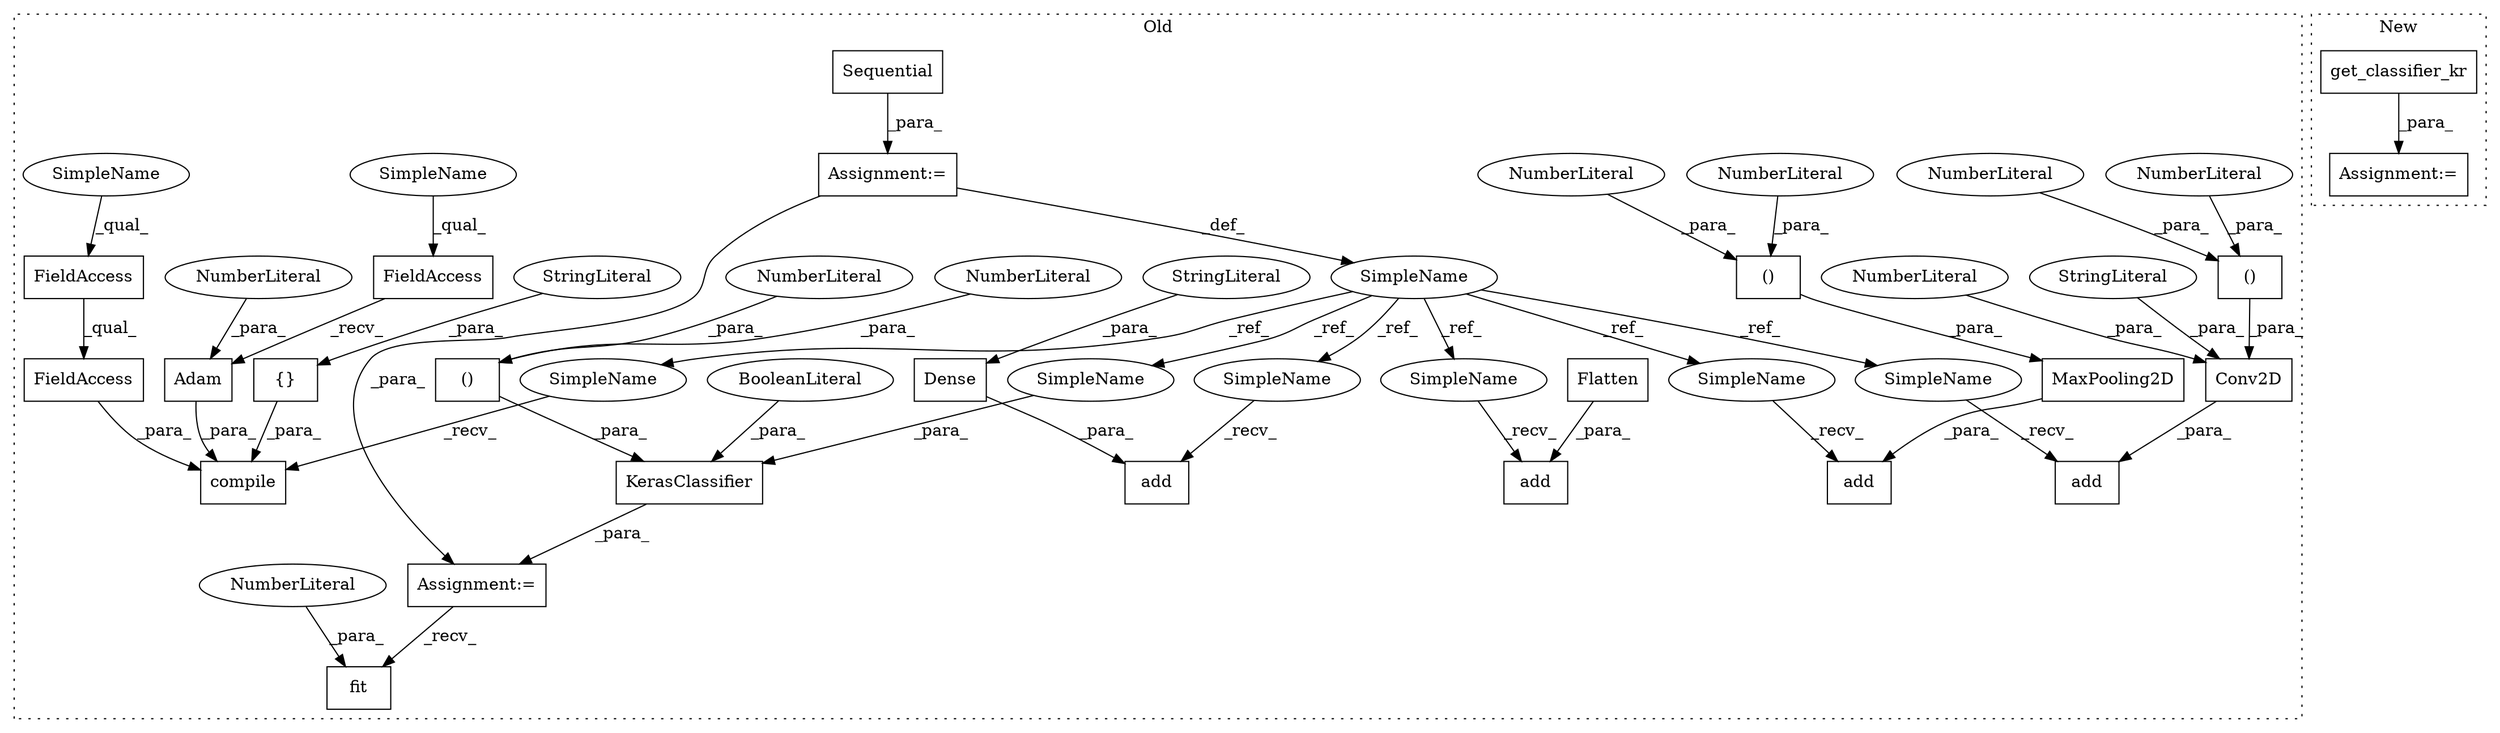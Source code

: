 digraph G {
subgraph cluster0 {
1 [label="add" a="32" s="4097,4177" l="4,1" shape="box"];
3 [label="()" a="106" s="4115" l="15" shape="box"];
4 [label="NumberLiteral" a="34" s="4129" l="1" shape="ellipse"];
5 [label="Conv2D" a="32" s="4101,4175" l="7,2" shape="box"];
6 [label="NumberLiteral" a="34" s="4115" l="1" shape="ellipse"];
7 [label="NumberLiteral" a="34" s="4108" l="1" shape="ellipse"];
8 [label="Sequential" a="32" s="4073" l="12" shape="box"];
9 [label="add" a="32" s="4190,4229" l="4,1" shape="box"];
10 [label="()" a="106" s="4212" l="15" shape="box"];
11 [label="add" a="32" s="4268,4291" l="4,1" shape="box"];
12 [label="NumberLiteral" a="34" s="4212" l="1" shape="ellipse"];
13 [label="add" a="32" s="4242,4255" l="4,1" shape="box"];
14 [label="NumberLiteral" a="34" s="4226" l="1" shape="ellipse"];
15 [label="Flatten" a="32" s="4246" l="9" shape="box"];
16 [label="SimpleName" a="42" s="4067" l="5" shape="ellipse"];
17 [label="StringLiteral" a="45" s="4132" l="6" shape="ellipse"];
18 [label="Dense" a="32" s="4272,4290" l="6,1" shape="box"];
19 [label="StringLiteral" a="45" s="4281" l="9" shape="ellipse"];
20 [label="compile" a="32" s="4304,4402" l="8,1" shape="box"];
21 [label="{}" a="4" s="4390,4401" l="1,1" shape="box"];
22 [label="StringLiteral" a="45" s="4391" l="10" shape="ellipse"];
23 [label="MaxPooling2D" a="32" s="4194,4227" l="18,2" shape="box"];
24 [label="Assignment:=" a="7" s="4072" l="1" shape="box"];
25 [label="Adam" a="32" s="4367,4376" l="5,1" shape="box"];
26 [label="NumberLiteral" a="34" s="4372" l="4" shape="ellipse"];
27 [label="KerasClassifier" a="32" s="4413,4462" l="21,1" shape="box"];
28 [label="()" a="106" s="4434" l="15" shape="box"];
29 [label="NumberLiteral" a="34" s="4448" l="1" shape="ellipse"];
30 [label="NumberLiteral" a="34" s="4434" l="1" shape="ellipse"];
31 [label="FieldAccess" a="22" s="4350" l="16" shape="box"];
32 [label="FieldAccess" a="22" s="4312" l="12" shape="box"];
33 [label="BooleanLiteral" a="9" s="4457" l="5" shape="ellipse"];
34 [label="fit" a="32" s="4473,4505" l="4,1" shape="box"];
35 [label="NumberLiteral" a="34" s="4504" l="1" shape="ellipse"];
36 [label="FieldAccess" a="22" s="4312" l="37" shape="box"];
38 [label="Assignment:=" a="7" s="4412" l="1" shape="box"];
39 [label="SimpleName" a="42" s="4312" l="5" shape="ellipse"];
40 [label="SimpleName" a="42" s="4350" l="5" shape="ellipse"];
41 [label="SimpleName" a="42" s="4236" l="5" shape="ellipse"];
42 [label="SimpleName" a="42" s="4091" l="5" shape="ellipse"];
43 [label="SimpleName" a="42" s="4262" l="5" shape="ellipse"];
44 [label="SimpleName" a="42" s="4298" l="5" shape="ellipse"];
45 [label="SimpleName" a="42" s="4451" l="5" shape="ellipse"];
46 [label="SimpleName" a="42" s="4184" l="5" shape="ellipse"];
label = "Old";
style="dotted";
}
subgraph cluster1 {
2 [label="get_classifier_kr" a="32" s="2394" l="19" shape="box"];
37 [label="Assignment:=" a="7" s="2392" l="2" shape="box"];
label = "New";
style="dotted";
}
2 -> 37 [label="_para_"];
3 -> 5 [label="_para_"];
4 -> 3 [label="_para_"];
5 -> 1 [label="_para_"];
6 -> 3 [label="_para_"];
7 -> 5 [label="_para_"];
8 -> 24 [label="_para_"];
10 -> 23 [label="_para_"];
12 -> 10 [label="_para_"];
14 -> 10 [label="_para_"];
15 -> 13 [label="_para_"];
16 -> 44 [label="_ref_"];
16 -> 46 [label="_ref_"];
16 -> 45 [label="_ref_"];
16 -> 43 [label="_ref_"];
16 -> 41 [label="_ref_"];
16 -> 42 [label="_ref_"];
17 -> 5 [label="_para_"];
18 -> 11 [label="_para_"];
19 -> 18 [label="_para_"];
21 -> 20 [label="_para_"];
22 -> 21 [label="_para_"];
23 -> 9 [label="_para_"];
24 -> 38 [label="_para_"];
24 -> 16 [label="_def_"];
25 -> 20 [label="_para_"];
26 -> 25 [label="_para_"];
27 -> 38 [label="_para_"];
28 -> 27 [label="_para_"];
29 -> 28 [label="_para_"];
30 -> 28 [label="_para_"];
31 -> 25 [label="_recv_"];
32 -> 36 [label="_qual_"];
33 -> 27 [label="_para_"];
35 -> 34 [label="_para_"];
36 -> 20 [label="_para_"];
38 -> 34 [label="_recv_"];
39 -> 32 [label="_qual_"];
40 -> 31 [label="_qual_"];
41 -> 13 [label="_recv_"];
42 -> 1 [label="_recv_"];
43 -> 11 [label="_recv_"];
44 -> 20 [label="_recv_"];
45 -> 27 [label="_para_"];
46 -> 9 [label="_recv_"];
}